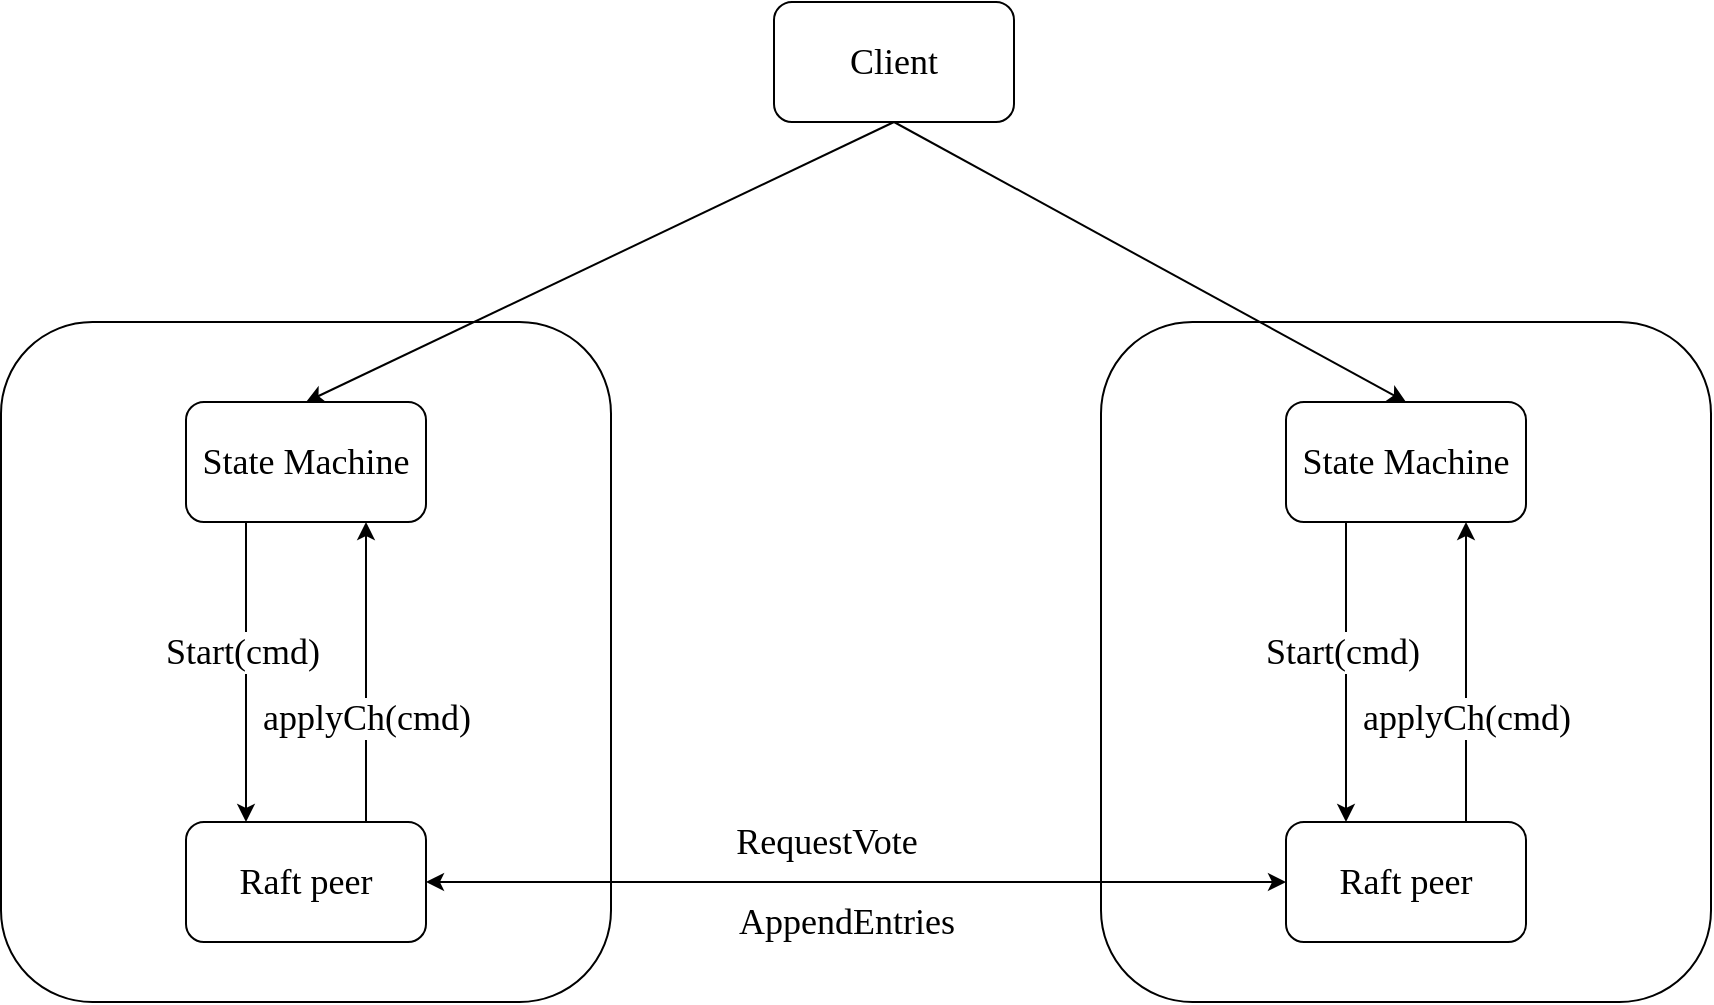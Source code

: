<mxfile version="20.7.4" type="github">
  <diagram id="oaWRwlVirMthLSI8EiKS" name="第 1 页">
    <mxGraphModel dx="988" dy="533" grid="1" gridSize="10" guides="1" tooltips="1" connect="1" arrows="1" fold="1" page="1" pageScale="1" pageWidth="827" pageHeight="1169" math="0" shadow="0">
      <root>
        <mxCell id="0" />
        <mxCell id="1" parent="0" />
        <mxCell id="TNYqW9TuqYCEkxRchSDq-30" value="" style="rounded=1;whiteSpace=wrap;html=1;fontFamily=Lucida Console;fontSize=18;fillColor=none;" vertex="1" parent="1">
          <mxGeometry x="577.5" y="170" width="305" height="340" as="geometry" />
        </mxCell>
        <mxCell id="TNYqW9TuqYCEkxRchSDq-23" value="" style="rounded=1;whiteSpace=wrap;html=1;fontFamily=Lucida Console;fontSize=18;fillColor=none;" vertex="1" parent="1">
          <mxGeometry x="27.5" y="170" width="305" height="340" as="geometry" />
        </mxCell>
        <mxCell id="TNYqW9TuqYCEkxRchSDq-1" value="&lt;font face=&quot;Lucida Console&quot; style=&quot;font-size: 18px;&quot;&gt;Client&lt;/font&gt;" style="rounded=1;whiteSpace=wrap;html=1;" vertex="1" parent="1">
          <mxGeometry x="414" y="10" width="120" height="60" as="geometry" />
        </mxCell>
        <mxCell id="TNYqW9TuqYCEkxRchSDq-2" value="&lt;font face=&quot;Lucida Console&quot; style=&quot;font-size: 18px;&quot;&gt;State Machine&lt;/font&gt;" style="rounded=1;whiteSpace=wrap;html=1;" vertex="1" parent="1">
          <mxGeometry x="120" y="210" width="120" height="60" as="geometry" />
        </mxCell>
        <mxCell id="TNYqW9TuqYCEkxRchSDq-9" style="edgeStyle=orthogonalEdgeStyle;rounded=0;orthogonalLoop=1;jettySize=auto;html=1;exitX=0.75;exitY=0;exitDx=0;exitDy=0;entryX=0.75;entryY=1;entryDx=0;entryDy=0;fontFamily=Lucida Console;fontSize=18;" edge="1" parent="1" source="TNYqW9TuqYCEkxRchSDq-6" target="TNYqW9TuqYCEkxRchSDq-2">
          <mxGeometry relative="1" as="geometry" />
        </mxCell>
        <mxCell id="TNYqW9TuqYCEkxRchSDq-10" value="applyCh(cmd)" style="edgeLabel;html=1;align=center;verticalAlign=middle;resizable=0;points=[];fontSize=18;fontFamily=Lucida Console;" vertex="1" connectable="0" parent="TNYqW9TuqYCEkxRchSDq-9">
          <mxGeometry x="-0.309" relative="1" as="geometry">
            <mxPoint as="offset" />
          </mxGeometry>
        </mxCell>
        <mxCell id="TNYqW9TuqYCEkxRchSDq-6" value="&lt;font face=&quot;Lucida Console&quot; style=&quot;font-size: 18px;&quot;&gt;Raft peer&lt;/font&gt;" style="rounded=1;whiteSpace=wrap;html=1;" vertex="1" parent="1">
          <mxGeometry x="120" y="420" width="120" height="60" as="geometry" />
        </mxCell>
        <mxCell id="TNYqW9TuqYCEkxRchSDq-7" value="" style="endArrow=classic;html=1;rounded=0;fontFamily=Lucida Console;fontSize=18;exitX=0.25;exitY=1;exitDx=0;exitDy=0;entryX=0.25;entryY=0;entryDx=0;entryDy=0;" edge="1" parent="1" source="TNYqW9TuqYCEkxRchSDq-2" target="TNYqW9TuqYCEkxRchSDq-6">
          <mxGeometry width="50" height="50" relative="1" as="geometry">
            <mxPoint x="160" y="370" as="sourcePoint" />
            <mxPoint x="210" y="320" as="targetPoint" />
          </mxGeometry>
        </mxCell>
        <mxCell id="TNYqW9TuqYCEkxRchSDq-8" value="Start(cmd)" style="edgeLabel;html=1;align=center;verticalAlign=middle;resizable=0;points=[];fontSize=18;fontFamily=Lucida Console;" vertex="1" connectable="0" parent="TNYqW9TuqYCEkxRchSDq-7">
          <mxGeometry x="-0.131" y="-2" relative="1" as="geometry">
            <mxPoint as="offset" />
          </mxGeometry>
        </mxCell>
        <mxCell id="TNYqW9TuqYCEkxRchSDq-11" value="&lt;font face=&quot;Lucida Console&quot; style=&quot;font-size: 18px;&quot;&gt;State Machine&lt;/font&gt;" style="rounded=1;whiteSpace=wrap;html=1;" vertex="1" parent="1">
          <mxGeometry x="670" y="210" width="120" height="60" as="geometry" />
        </mxCell>
        <mxCell id="TNYqW9TuqYCEkxRchSDq-12" style="edgeStyle=orthogonalEdgeStyle;rounded=0;orthogonalLoop=1;jettySize=auto;html=1;exitX=0.75;exitY=0;exitDx=0;exitDy=0;entryX=0.75;entryY=1;entryDx=0;entryDy=0;fontFamily=Lucida Console;fontSize=18;" edge="1" parent="1" source="TNYqW9TuqYCEkxRchSDq-14" target="TNYqW9TuqYCEkxRchSDq-11">
          <mxGeometry relative="1" as="geometry" />
        </mxCell>
        <mxCell id="TNYqW9TuqYCEkxRchSDq-13" value="applyCh(cmd)" style="edgeLabel;html=1;align=center;verticalAlign=middle;resizable=0;points=[];fontSize=18;fontFamily=Lucida Console;" vertex="1" connectable="0" parent="TNYqW9TuqYCEkxRchSDq-12">
          <mxGeometry x="-0.309" relative="1" as="geometry">
            <mxPoint as="offset" />
          </mxGeometry>
        </mxCell>
        <mxCell id="TNYqW9TuqYCEkxRchSDq-14" value="&lt;font face=&quot;Lucida Console&quot; style=&quot;font-size: 18px;&quot;&gt;Raft peer&lt;/font&gt;" style="rounded=1;whiteSpace=wrap;html=1;" vertex="1" parent="1">
          <mxGeometry x="670" y="420" width="120" height="60" as="geometry" />
        </mxCell>
        <mxCell id="TNYqW9TuqYCEkxRchSDq-15" value="" style="endArrow=classic;html=1;rounded=0;fontFamily=Lucida Console;fontSize=18;exitX=0.25;exitY=1;exitDx=0;exitDy=0;entryX=0.25;entryY=0;entryDx=0;entryDy=0;" edge="1" parent="1" source="TNYqW9TuqYCEkxRchSDq-11" target="TNYqW9TuqYCEkxRchSDq-14">
          <mxGeometry width="50" height="50" relative="1" as="geometry">
            <mxPoint x="710" y="370" as="sourcePoint" />
            <mxPoint x="760" y="320" as="targetPoint" />
          </mxGeometry>
        </mxCell>
        <mxCell id="TNYqW9TuqYCEkxRchSDq-16" value="Start(cmd)" style="edgeLabel;html=1;align=center;verticalAlign=middle;resizable=0;points=[];fontSize=18;fontFamily=Lucida Console;" vertex="1" connectable="0" parent="TNYqW9TuqYCEkxRchSDq-15">
          <mxGeometry x="-0.131" y="-2" relative="1" as="geometry">
            <mxPoint as="offset" />
          </mxGeometry>
        </mxCell>
        <mxCell id="TNYqW9TuqYCEkxRchSDq-27" value="" style="endArrow=classic;html=1;rounded=0;fontFamily=Lucida Console;fontSize=18;exitX=0.5;exitY=1;exitDx=0;exitDy=0;entryX=0.5;entryY=0;entryDx=0;entryDy=0;" edge="1" parent="1" source="TNYqW9TuqYCEkxRchSDq-1" target="TNYqW9TuqYCEkxRchSDq-11">
          <mxGeometry width="50" height="50" relative="1" as="geometry">
            <mxPoint x="577.5" y="150" as="sourcePoint" />
            <mxPoint x="750" y="130" as="targetPoint" />
          </mxGeometry>
        </mxCell>
        <mxCell id="TNYqW9TuqYCEkxRchSDq-29" value="" style="endArrow=classic;html=1;rounded=0;fontFamily=Lucida Console;fontSize=18;exitX=0.5;exitY=1;exitDx=0;exitDy=0;entryX=0.5;entryY=0;entryDx=0;entryDy=0;" edge="1" parent="1" source="TNYqW9TuqYCEkxRchSDq-1" target="TNYqW9TuqYCEkxRchSDq-2">
          <mxGeometry width="50" height="50" relative="1" as="geometry">
            <mxPoint x="464" y="80" as="sourcePoint" />
            <mxPoint x="414" y="210" as="targetPoint" />
          </mxGeometry>
        </mxCell>
        <mxCell id="TNYqW9TuqYCEkxRchSDq-32" value="" style="endArrow=classic;startArrow=classic;html=1;rounded=0;fontFamily=Lucida Console;fontSize=18;exitX=1;exitY=0.5;exitDx=0;exitDy=0;entryX=0;entryY=0.5;entryDx=0;entryDy=0;" edge="1" parent="1" source="TNYqW9TuqYCEkxRchSDq-6" target="TNYqW9TuqYCEkxRchSDq-14">
          <mxGeometry width="50" height="50" relative="1" as="geometry">
            <mxPoint x="420" y="380" as="sourcePoint" />
            <mxPoint x="470" y="330" as="targetPoint" />
          </mxGeometry>
        </mxCell>
        <mxCell id="TNYqW9TuqYCEkxRchSDq-33" value="RequestVote" style="edgeLabel;html=1;align=center;verticalAlign=middle;resizable=0;points=[];fontSize=18;fontFamily=Lucida Console;" vertex="1" connectable="0" parent="TNYqW9TuqYCEkxRchSDq-32">
          <mxGeometry x="-0.119" relative="1" as="geometry">
            <mxPoint x="10" y="-20" as="offset" />
          </mxGeometry>
        </mxCell>
        <mxCell id="TNYqW9TuqYCEkxRchSDq-34" value="AppendEntries" style="edgeLabel;html=1;align=center;verticalAlign=middle;resizable=0;points=[];fontSize=18;fontFamily=Lucida Console;" vertex="1" connectable="0" parent="1">
          <mxGeometry x="450" y="470" as="geometry" />
        </mxCell>
      </root>
    </mxGraphModel>
  </diagram>
</mxfile>
